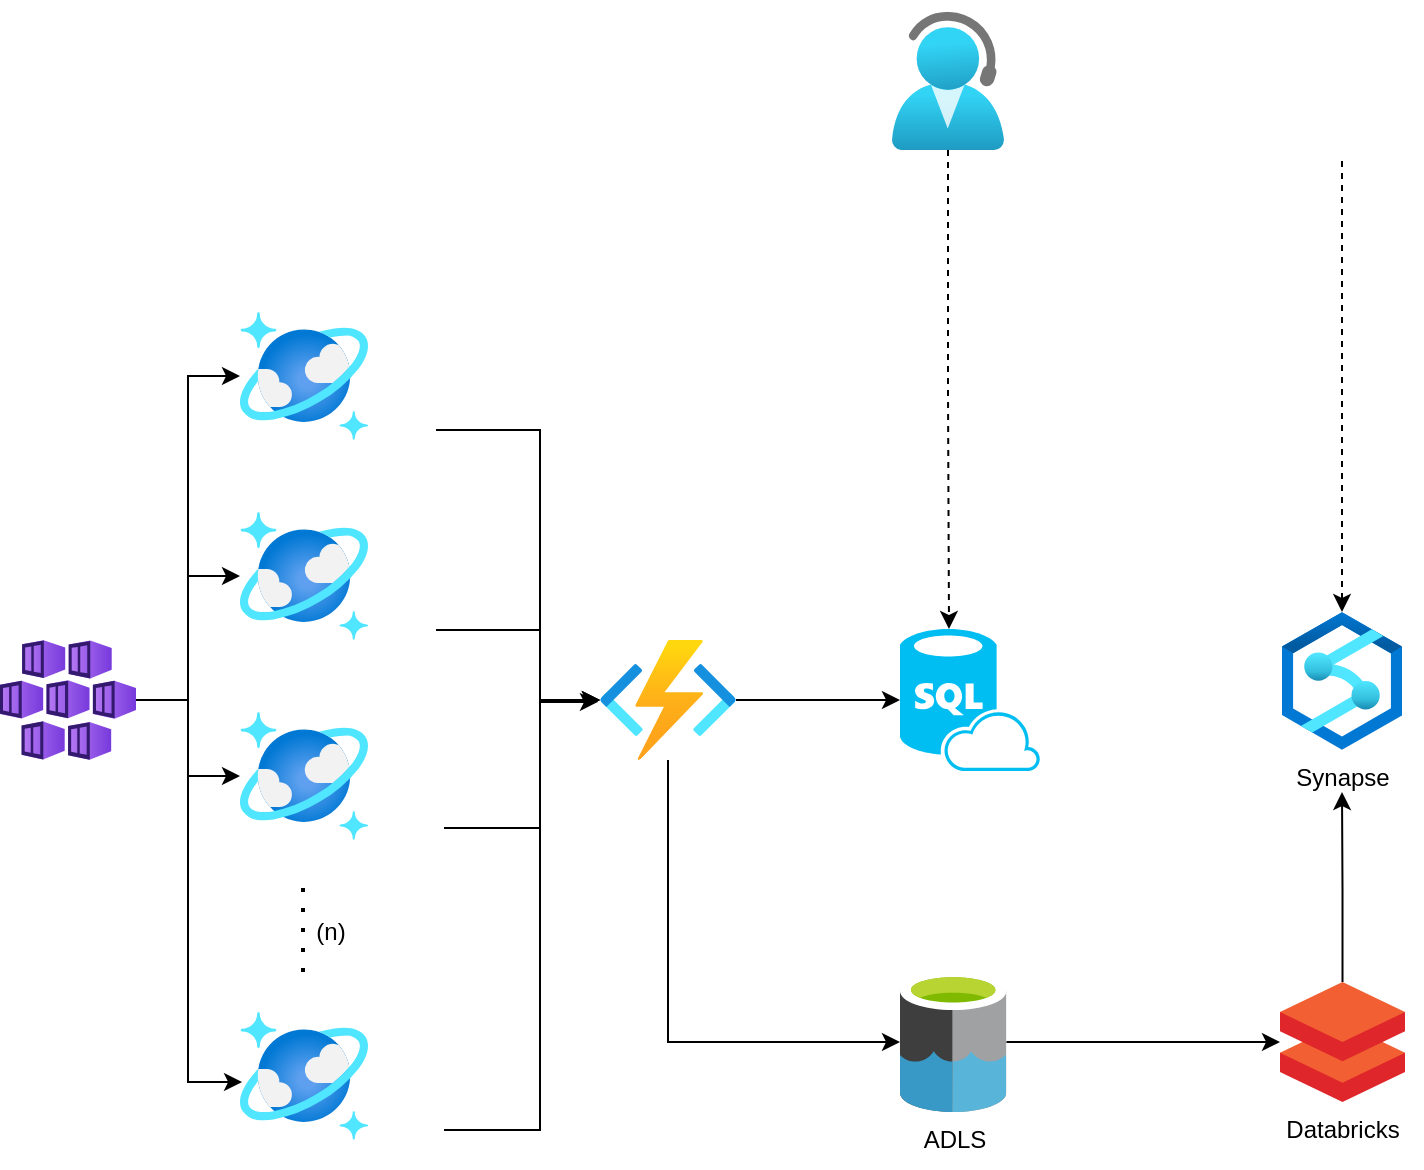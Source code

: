 <mxfile version="13.8.8" type="github">
  <diagram id="TjsWno8tY_Fznwirel-4" name="Page-1">
    <mxGraphModel dx="1129" dy="654" grid="1" gridSize="10" guides="1" tooltips="1" connect="1" arrows="1" fold="1" page="1" pageScale="1" pageWidth="850" pageHeight="1100" math="0" shadow="0">
      <root>
        <mxCell id="0" />
        <mxCell id="1" parent="0" />
        <mxCell id="rY2AumYIhyUWJN7WI9md-1" value="" style="aspect=fixed;html=1;points=[];align=center;image;fontSize=12;image=img/lib/azure2/databases/Azure_Cosmos_DB.svg;" parent="1" vertex="1">
          <mxGeometry x="130" y="220" width="64" height="64" as="geometry" />
        </mxCell>
        <mxCell id="rY2AumYIhyUWJN7WI9md-2" value="" style="aspect=fixed;html=1;points=[];align=center;image;fontSize=12;image=img/lib/azure2/databases/Azure_Cosmos_DB.svg;" parent="1" vertex="1">
          <mxGeometry x="130" y="320" width="64" height="64" as="geometry" />
        </mxCell>
        <mxCell id="rY2AumYIhyUWJN7WI9md-3" value="" style="aspect=fixed;html=1;points=[];align=center;image;fontSize=12;image=img/lib/azure2/databases/Azure_Cosmos_DB.svg;" parent="1" vertex="1">
          <mxGeometry x="130" y="420" width="64" height="64" as="geometry" />
        </mxCell>
        <mxCell id="rY2AumYIhyUWJN7WI9md-4" value="" style="aspect=fixed;html=1;points=[];align=center;image;fontSize=12;image=img/lib/azure2/databases/Azure_Cosmos_DB.svg;" parent="1" vertex="1">
          <mxGeometry x="130" y="570" width="64" height="64" as="geometry" />
        </mxCell>
        <mxCell id="rY2AumYIhyUWJN7WI9md-5" value="" style="endArrow=none;dashed=1;html=1;strokeWidth=2;dashPattern=1 4;" parent="1" edge="1">
          <mxGeometry width="50" height="50" relative="1" as="geometry">
            <mxPoint x="161.5" y="550" as="sourcePoint" />
            <mxPoint x="161.5" y="500" as="targetPoint" />
          </mxGeometry>
        </mxCell>
        <mxCell id="rY2AumYIhyUWJN7WI9md-16" value="" style="edgeStyle=orthogonalEdgeStyle;rounded=0;orthogonalLoop=1;jettySize=auto;html=1;" parent="1" source="rY2AumYIhyUWJN7WI9md-6" target="rY2AumYIhyUWJN7WI9md-2" edge="1">
          <mxGeometry relative="1" as="geometry" />
        </mxCell>
        <mxCell id="rY2AumYIhyUWJN7WI9md-17" value="" style="edgeStyle=orthogonalEdgeStyle;rounded=0;orthogonalLoop=1;jettySize=auto;html=1;entryX=0.016;entryY=0.547;entryDx=0;entryDy=0;entryPerimeter=0;" parent="1" source="rY2AumYIhyUWJN7WI9md-6" target="rY2AumYIhyUWJN7WI9md-4" edge="1">
          <mxGeometry relative="1" as="geometry" />
        </mxCell>
        <mxCell id="rY2AumYIhyUWJN7WI9md-19" value="" style="edgeStyle=orthogonalEdgeStyle;rounded=0;orthogonalLoop=1;jettySize=auto;html=1;" parent="1" target="rY2AumYIhyUWJN7WI9md-1" edge="1">
          <mxGeometry relative="1" as="geometry">
            <mxPoint x="72" y="414" as="sourcePoint" />
            <mxPoint x="124" y="252" as="targetPoint" />
            <Array as="points">
              <mxPoint x="104" y="414" />
              <mxPoint x="104" y="252" />
            </Array>
          </mxGeometry>
        </mxCell>
        <mxCell id="rY2AumYIhyUWJN7WI9md-21" value="" style="edgeStyle=orthogonalEdgeStyle;rounded=0;orthogonalLoop=1;jettySize=auto;html=1;" parent="1" source="rY2AumYIhyUWJN7WI9md-6" target="rY2AumYIhyUWJN7WI9md-3" edge="1">
          <mxGeometry relative="1" as="geometry">
            <mxPoint x="44" y="524" as="targetPoint" />
          </mxGeometry>
        </mxCell>
        <mxCell id="rY2AumYIhyUWJN7WI9md-6" value="" style="aspect=fixed;html=1;points=[];align=center;image;fontSize=12;image=img/lib/azure2/compute/Kubernetes_Services.svg;" parent="1" vertex="1">
          <mxGeometry x="10" y="384" width="68" height="60" as="geometry" />
        </mxCell>
        <mxCell id="Y4VeZwDYGZTTIRXdS38I-13" value="" style="edgeStyle=orthogonalEdgeStyle;rounded=0;orthogonalLoop=1;jettySize=auto;html=1;" edge="1" parent="1" source="rY2AumYIhyUWJN7WI9md-7" target="rY2AumYIhyUWJN7WI9md-11">
          <mxGeometry relative="1" as="geometry">
            <mxPoint x="308" y="279" as="targetPoint" />
            <Array as="points">
              <mxPoint x="280" y="279" />
              <mxPoint x="280" y="414" />
            </Array>
          </mxGeometry>
        </mxCell>
        <mxCell id="rY2AumYIhyUWJN7WI9md-7" value="" style="shape=image;html=1;verticalAlign=top;verticalLabelPosition=bottom;labelBackgroundColor=#ffffff;imageAspect=0;aspect=fixed;image=https://cdn0.iconfinder.com/data/icons/eon-social-media-contact-info-2/32/rss_feed_cast_streaming-128.png" parent="1" vertex="1">
          <mxGeometry x="190" y="260" width="38" height="38" as="geometry" />
        </mxCell>
        <mxCell id="Y4VeZwDYGZTTIRXdS38I-14" value="" style="edgeStyle=orthogonalEdgeStyle;rounded=0;orthogonalLoop=1;jettySize=auto;html=1;" edge="1" parent="1" source="rY2AumYIhyUWJN7WI9md-8" target="rY2AumYIhyUWJN7WI9md-11">
          <mxGeometry relative="1" as="geometry">
            <Array as="points">
              <mxPoint x="280" y="379" />
              <mxPoint x="280" y="414" />
            </Array>
          </mxGeometry>
        </mxCell>
        <mxCell id="rY2AumYIhyUWJN7WI9md-8" value="" style="shape=image;html=1;verticalAlign=top;verticalLabelPosition=bottom;labelBackgroundColor=#ffffff;imageAspect=0;aspect=fixed;image=https://cdn0.iconfinder.com/data/icons/eon-social-media-contact-info-2/32/rss_feed_cast_streaming-128.png" parent="1" vertex="1">
          <mxGeometry x="190" y="360" width="38" height="38" as="geometry" />
        </mxCell>
        <mxCell id="Y4VeZwDYGZTTIRXdS38I-15" value="" style="edgeStyle=orthogonalEdgeStyle;rounded=0;orthogonalLoop=1;jettySize=auto;html=1;entryX=-0.015;entryY=0.533;entryDx=0;entryDy=0;entryPerimeter=0;" edge="1" parent="1">
          <mxGeometry relative="1" as="geometry">
            <mxPoint x="232" y="478" as="sourcePoint" />
            <mxPoint x="308.98" y="414.98" as="targetPoint" />
            <Array as="points">
              <mxPoint x="280" y="478" />
              <mxPoint x="280" y="415" />
            </Array>
          </mxGeometry>
        </mxCell>
        <mxCell id="rY2AumYIhyUWJN7WI9md-9" value="" style="shape=image;html=1;verticalAlign=top;verticalLabelPosition=bottom;labelBackgroundColor=#ffffff;imageAspect=0;aspect=fixed;image=https://cdn0.iconfinder.com/data/icons/eon-social-media-contact-info-2/32/rss_feed_cast_streaming-128.png" parent="1" vertex="1">
          <mxGeometry x="194" y="460" width="38" height="38" as="geometry" />
        </mxCell>
        <mxCell id="Y4VeZwDYGZTTIRXdS38I-17" value="" style="edgeStyle=orthogonalEdgeStyle;rounded=0;orthogonalLoop=1;jettySize=auto;html=1;" edge="1" parent="1" source="rY2AumYIhyUWJN7WI9md-10" target="rY2AumYIhyUWJN7WI9md-11">
          <mxGeometry relative="1" as="geometry">
            <mxPoint x="312" y="629" as="targetPoint" />
            <Array as="points">
              <mxPoint x="280" y="629" />
              <mxPoint x="280" y="414" />
            </Array>
          </mxGeometry>
        </mxCell>
        <mxCell id="rY2AumYIhyUWJN7WI9md-10" value="" style="shape=image;html=1;verticalAlign=top;verticalLabelPosition=bottom;labelBackgroundColor=#ffffff;imageAspect=0;aspect=fixed;image=https://cdn0.iconfinder.com/data/icons/eon-social-media-contact-info-2/32/rss_feed_cast_streaming-128.png" parent="1" vertex="1">
          <mxGeometry x="194" y="610" width="38" height="38" as="geometry" />
        </mxCell>
        <mxCell id="rY2AumYIhyUWJN7WI9md-23" value="" style="edgeStyle=orthogonalEdgeStyle;rounded=0;orthogonalLoop=1;jettySize=auto;html=1;" parent="1" source="rY2AumYIhyUWJN7WI9md-11" target="rY2AumYIhyUWJN7WI9md-12" edge="1">
          <mxGeometry relative="1" as="geometry" />
        </mxCell>
        <mxCell id="rY2AumYIhyUWJN7WI9md-25" value="" style="edgeStyle=orthogonalEdgeStyle;rounded=0;orthogonalLoop=1;jettySize=auto;html=1;" parent="1" source="rY2AumYIhyUWJN7WI9md-11" target="rY2AumYIhyUWJN7WI9md-13" edge="1">
          <mxGeometry relative="1" as="geometry">
            <mxPoint x="344" y="524" as="targetPoint" />
            <Array as="points">
              <mxPoint x="344" y="585" />
            </Array>
          </mxGeometry>
        </mxCell>
        <mxCell id="rY2AumYIhyUWJN7WI9md-11" value="" style="aspect=fixed;html=1;points=[];align=center;image;fontSize=12;image=img/lib/azure2/compute/Function_Apps.svg;" parent="1" vertex="1">
          <mxGeometry x="310" y="384" width="68" height="60" as="geometry" />
        </mxCell>
        <mxCell id="rY2AumYIhyUWJN7WI9md-12" value="" style="verticalLabelPosition=bottom;html=1;verticalAlign=top;align=center;strokeColor=none;fillColor=#00BEF2;shape=mxgraph.azure.sql_database_sql_azure;" parent="1" vertex="1">
          <mxGeometry x="460" y="378.5" width="70" height="71" as="geometry" />
        </mxCell>
        <mxCell id="Y4VeZwDYGZTTIRXdS38I-4" value="" style="edgeStyle=orthogonalEdgeStyle;rounded=0;orthogonalLoop=1;jettySize=auto;html=1;" edge="1" parent="1" source="rY2AumYIhyUWJN7WI9md-13" target="Y4VeZwDYGZTTIRXdS38I-2">
          <mxGeometry relative="1" as="geometry">
            <mxPoint x="593.2" y="585" as="targetPoint" />
          </mxGeometry>
        </mxCell>
        <mxCell id="rY2AumYIhyUWJN7WI9md-13" value="ADLS" style="aspect=fixed;html=1;points=[];align=center;image;fontSize=12;image=img/lib/mscae/Data_Lake.svg;" parent="1" vertex="1">
          <mxGeometry x="460" y="550" width="53.2" height="70" as="geometry" />
        </mxCell>
        <mxCell id="rY2AumYIhyUWJN7WI9md-22" value="(n)" style="text;html=1;align=center;verticalAlign=middle;resizable=0;points=[];autosize=1;" parent="1" vertex="1">
          <mxGeometry x="160" y="520" width="30" height="20" as="geometry" />
        </mxCell>
        <mxCell id="Y4VeZwDYGZTTIRXdS38I-1" value="Synapse" style="aspect=fixed;html=1;points=[];align=center;image;fontSize=12;image=img/lib/azure2/analytics/Azure_Synapse_Analytics.svg;" vertex="1" parent="1">
          <mxGeometry x="651" y="370" width="60" height="69" as="geometry" />
        </mxCell>
        <mxCell id="Y4VeZwDYGZTTIRXdS38I-5" value="" style="edgeStyle=orthogonalEdgeStyle;rounded=0;orthogonalLoop=1;jettySize=auto;html=1;" edge="1" parent="1" source="Y4VeZwDYGZTTIRXdS38I-2">
          <mxGeometry relative="1" as="geometry">
            <mxPoint x="681" y="460" as="targetPoint" />
          </mxGeometry>
        </mxCell>
        <mxCell id="Y4VeZwDYGZTTIRXdS38I-2" value="Databricks" style="aspect=fixed;html=1;points=[];align=center;image;fontSize=12;image=img/lib/mscae/Databricks.svg;" vertex="1" parent="1">
          <mxGeometry x="650" y="555" width="62.5" height="60" as="geometry" />
        </mxCell>
        <mxCell id="Y4VeZwDYGZTTIRXdS38I-8" value="" style="edgeStyle=orthogonalEdgeStyle;rounded=0;orthogonalLoop=1;jettySize=auto;html=1;dashed=1;entryX=0.35;entryY=0;entryDx=0;entryDy=0;entryPerimeter=0;" edge="1" parent="1" source="Y4VeZwDYGZTTIRXdS38I-6" target="rY2AumYIhyUWJN7WI9md-12">
          <mxGeometry relative="1" as="geometry">
            <mxPoint x="480" y="310" as="targetPoint" />
          </mxGeometry>
        </mxCell>
        <mxCell id="Y4VeZwDYGZTTIRXdS38I-6" value="" style="aspect=fixed;html=1;points=[];align=center;image;fontSize=12;image=img/lib/azure2/general/Help_and_Support.svg;" vertex="1" parent="1">
          <mxGeometry x="456" y="70" width="56.0" height="69" as="geometry" />
        </mxCell>
        <mxCell id="Y4VeZwDYGZTTIRXdS38I-11" value="" style="edgeStyle=orthogonalEdgeStyle;rounded=0;orthogonalLoop=1;jettySize=auto;html=1;dashed=1;" edge="1" parent="1" source="Y4VeZwDYGZTTIRXdS38I-9" target="Y4VeZwDYGZTTIRXdS38I-1">
          <mxGeometry relative="1" as="geometry">
            <mxPoint x="681" y="224.5" as="targetPoint" />
          </mxGeometry>
        </mxCell>
        <mxCell id="Y4VeZwDYGZTTIRXdS38I-9" value="" style="shape=image;html=1;verticalAlign=top;verticalLabelPosition=bottom;labelBackgroundColor=#ffffff;imageAspect=0;aspect=fixed;image=https://cdn2.iconfinder.com/data/icons/covid-19-flat/64/virus-13-128.png" vertex="1" parent="1">
          <mxGeometry x="641" y="64.5" width="80" height="80" as="geometry" />
        </mxCell>
      </root>
    </mxGraphModel>
  </diagram>
</mxfile>
